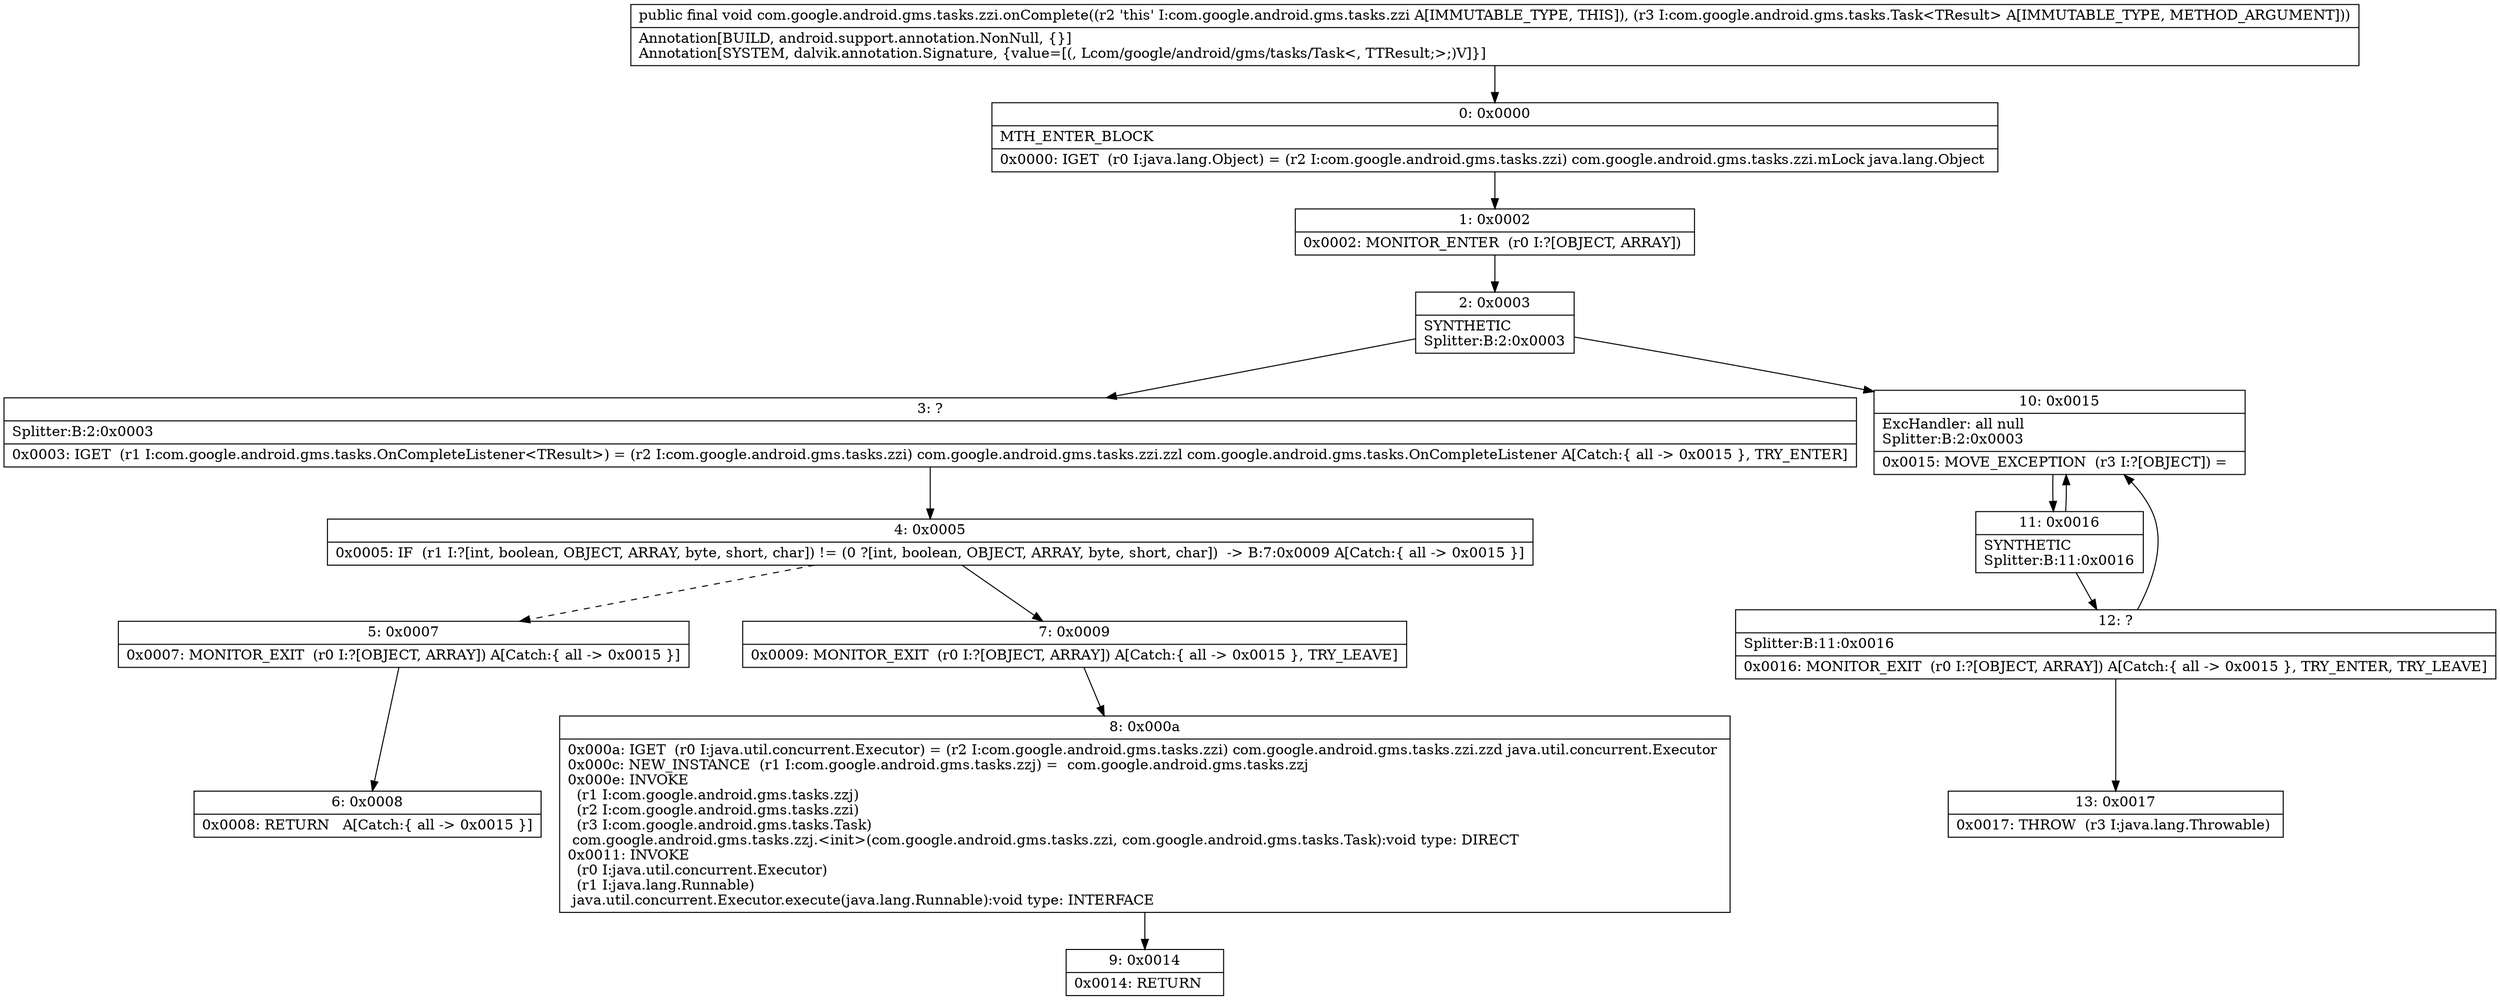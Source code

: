 digraph "CFG forcom.google.android.gms.tasks.zzi.onComplete(Lcom\/google\/android\/gms\/tasks\/Task;)V" {
Node_0 [shape=record,label="{0\:\ 0x0000|MTH_ENTER_BLOCK\l|0x0000: IGET  (r0 I:java.lang.Object) = (r2 I:com.google.android.gms.tasks.zzi) com.google.android.gms.tasks.zzi.mLock java.lang.Object \l}"];
Node_1 [shape=record,label="{1\:\ 0x0002|0x0002: MONITOR_ENTER  (r0 I:?[OBJECT, ARRAY]) \l}"];
Node_2 [shape=record,label="{2\:\ 0x0003|SYNTHETIC\lSplitter:B:2:0x0003\l}"];
Node_3 [shape=record,label="{3\:\ ?|Splitter:B:2:0x0003\l|0x0003: IGET  (r1 I:com.google.android.gms.tasks.OnCompleteListener\<TResult\>) = (r2 I:com.google.android.gms.tasks.zzi) com.google.android.gms.tasks.zzi.zzl com.google.android.gms.tasks.OnCompleteListener A[Catch:\{ all \-\> 0x0015 \}, TRY_ENTER]\l}"];
Node_4 [shape=record,label="{4\:\ 0x0005|0x0005: IF  (r1 I:?[int, boolean, OBJECT, ARRAY, byte, short, char]) != (0 ?[int, boolean, OBJECT, ARRAY, byte, short, char])  \-\> B:7:0x0009 A[Catch:\{ all \-\> 0x0015 \}]\l}"];
Node_5 [shape=record,label="{5\:\ 0x0007|0x0007: MONITOR_EXIT  (r0 I:?[OBJECT, ARRAY]) A[Catch:\{ all \-\> 0x0015 \}]\l}"];
Node_6 [shape=record,label="{6\:\ 0x0008|0x0008: RETURN   A[Catch:\{ all \-\> 0x0015 \}]\l}"];
Node_7 [shape=record,label="{7\:\ 0x0009|0x0009: MONITOR_EXIT  (r0 I:?[OBJECT, ARRAY]) A[Catch:\{ all \-\> 0x0015 \}, TRY_LEAVE]\l}"];
Node_8 [shape=record,label="{8\:\ 0x000a|0x000a: IGET  (r0 I:java.util.concurrent.Executor) = (r2 I:com.google.android.gms.tasks.zzi) com.google.android.gms.tasks.zzi.zzd java.util.concurrent.Executor \l0x000c: NEW_INSTANCE  (r1 I:com.google.android.gms.tasks.zzj) =  com.google.android.gms.tasks.zzj \l0x000e: INVOKE  \l  (r1 I:com.google.android.gms.tasks.zzj)\l  (r2 I:com.google.android.gms.tasks.zzi)\l  (r3 I:com.google.android.gms.tasks.Task)\l com.google.android.gms.tasks.zzj.\<init\>(com.google.android.gms.tasks.zzi, com.google.android.gms.tasks.Task):void type: DIRECT \l0x0011: INVOKE  \l  (r0 I:java.util.concurrent.Executor)\l  (r1 I:java.lang.Runnable)\l java.util.concurrent.Executor.execute(java.lang.Runnable):void type: INTERFACE \l}"];
Node_9 [shape=record,label="{9\:\ 0x0014|0x0014: RETURN   \l}"];
Node_10 [shape=record,label="{10\:\ 0x0015|ExcHandler: all null\lSplitter:B:2:0x0003\l|0x0015: MOVE_EXCEPTION  (r3 I:?[OBJECT]) =  \l}"];
Node_11 [shape=record,label="{11\:\ 0x0016|SYNTHETIC\lSplitter:B:11:0x0016\l}"];
Node_12 [shape=record,label="{12\:\ ?|Splitter:B:11:0x0016\l|0x0016: MONITOR_EXIT  (r0 I:?[OBJECT, ARRAY]) A[Catch:\{ all \-\> 0x0015 \}, TRY_ENTER, TRY_LEAVE]\l}"];
Node_13 [shape=record,label="{13\:\ 0x0017|0x0017: THROW  (r3 I:java.lang.Throwable) \l}"];
MethodNode[shape=record,label="{public final void com.google.android.gms.tasks.zzi.onComplete((r2 'this' I:com.google.android.gms.tasks.zzi A[IMMUTABLE_TYPE, THIS]), (r3 I:com.google.android.gms.tasks.Task\<TResult\> A[IMMUTABLE_TYPE, METHOD_ARGUMENT]))  | Annotation[BUILD, android.support.annotation.NonNull, \{\}]\lAnnotation[SYSTEM, dalvik.annotation.Signature, \{value=[(, Lcom\/google\/android\/gms\/tasks\/Task\<, TTResult;\>;)V]\}]\l}"];
MethodNode -> Node_0;
Node_0 -> Node_1;
Node_1 -> Node_2;
Node_2 -> Node_3;
Node_2 -> Node_10;
Node_3 -> Node_4;
Node_4 -> Node_5[style=dashed];
Node_4 -> Node_7;
Node_5 -> Node_6;
Node_7 -> Node_8;
Node_8 -> Node_9;
Node_10 -> Node_11;
Node_11 -> Node_12;
Node_11 -> Node_10;
Node_12 -> Node_13;
Node_12 -> Node_10;
}

